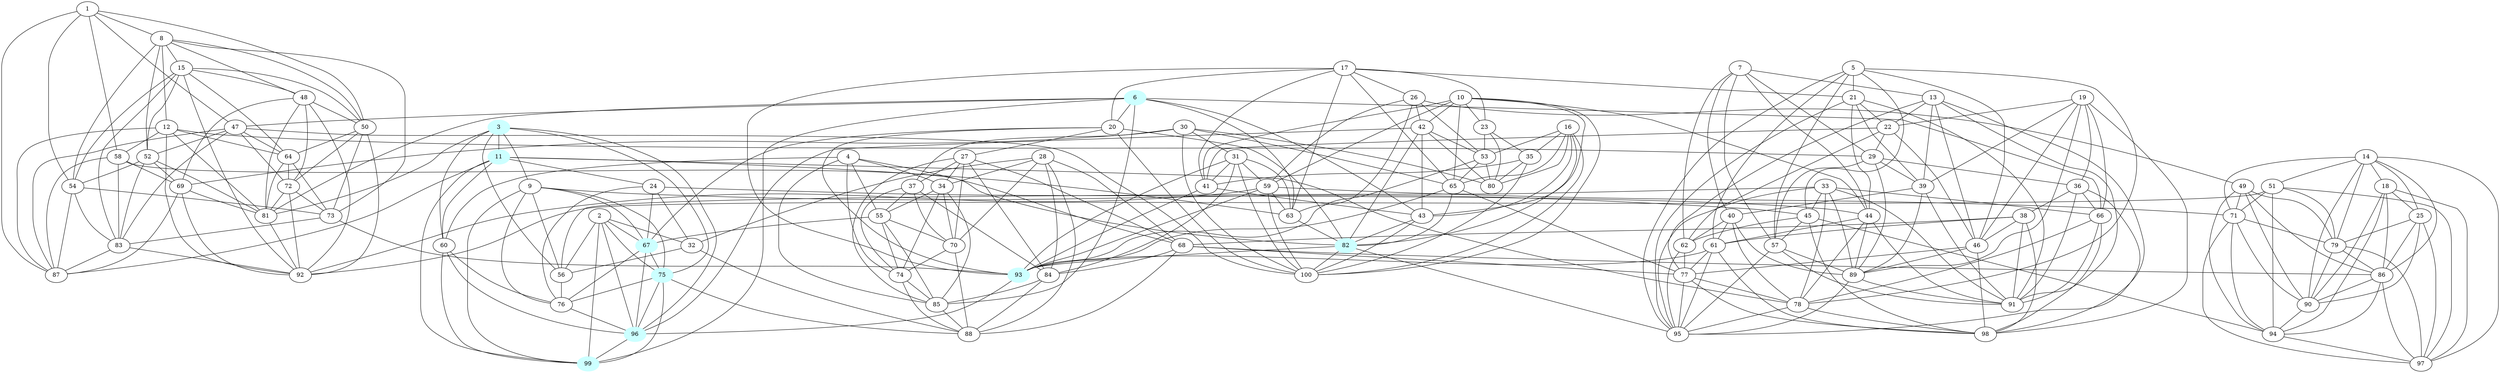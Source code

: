 graph G {
    3 [style=filled, color="#CCFFFF"];
    6 [style=filled, color="#CCFFFF"];
    11 [style=filled, color="#CCFFFF"];
    67 [style=filled, color="#CCFFFF"];
    75 [style=filled, color="#CCFFFF"];
    82 [style=filled, color="#CCFFFF"];
    93 [style=filled, color="#CCFFFF"];
    96 [style=filled, color="#CCFFFF"];
    99 [style=filled, color="#CCFFFF"];
    1 -- 8 [len= 4]
    1 -- 47 [len= 4]
    1 -- 50 [len= 4]
    1 -- 54 [len= 4]
    1 -- 58 [len= 4]
    1 -- 87 [len= 4]
    2 -- 32 [len= 4]
    2 -- 56 [len= 4]
    2 -- 67 [len= 4]
    2 -- 75 [len= 4]
    2 -- 96 [len= 4]
    2 -- 99 [len= 4]
    3 -- 9 [len= 4]
    3 -- 11 [len= 4]
    3 -- 56 [len= 4]
    3 -- 60 [len= 4]
    3 -- 75 [len= 4]
    3 -- 81 [len= 4]
    3 -- 96 [len= 4]
    4 -- 34 [len= 4]
    4 -- 55 [len= 4]
    4 -- 60 [len= 4]
    4 -- 68 [len= 4]
    4 -- 74 [len= 4]
    4 -- 85 [len= 4]
    5 -- 21 [len= 4]
    5 -- 45 [len= 4]
    5 -- 46 [len= 4]
    5 -- 57 [len= 4]
    5 -- 61 [len= 4]
    5 -- 78 [len= 4]
    5 -- 95 [len= 4]
    6 -- 20 [len= 4]
    6 -- 43 [len= 4]
    6 -- 47 [len= 4]
    6 -- 63 [len= 4]
    6 -- 66 [len= 4]
    6 -- 81 [len= 4]
    6 -- 85 [len= 4]
    6 -- 99 [len= 4]
    7 -- 13 [len= 4]
    7 -- 29 [len= 4]
    7 -- 40 [len= 4]
    7 -- 44 [len= 4]
    7 -- 57 [len= 4]
    7 -- 62 [len= 4]
    8 -- 12 [len= 4]
    8 -- 15 [len= 4]
    8 -- 48 [len= 4]
    8 -- 50 [len= 4]
    8 -- 52 [len= 4]
    8 -- 54 [len= 4]
    8 -- 73 [len= 4]
    9 -- 45 [len= 4]
    9 -- 56 [len= 4]
    9 -- 67 [len= 4]
    9 -- 75 [len= 4]
    9 -- 76 [len= 4]
    9 -- 99 [len= 4]
    10 -- 23 [len= 4]
    10 -- 41 [len= 4]
    10 -- 42 [len= 4]
    10 -- 43 [len= 4]
    10 -- 44 [len= 4]
    10 -- 59 [len= 4]
    10 -- 65 [len= 4]
    10 -- 100 [len= 4]
    11 -- 24 [len= 4]
    11 -- 60 [len= 4]
    11 -- 63 [len= 4]
    11 -- 78 [len= 4]
    11 -- 87 [len= 4]
    11 -- 99 [len= 4]
    12 -- 29 [len= 4]
    12 -- 58 [len= 4]
    12 -- 64 [len= 4]
    12 -- 81 [len= 4]
    12 -- 87 [len= 4]
    12 -- 92 [len= 4]
    13 -- 22 [len= 4]
    13 -- 39 [len= 4]
    13 -- 46 [len= 4]
    13 -- 77 [len= 4]
    13 -- 91 [len= 4]
    13 -- 98 [len= 4]
    14 -- 18 [len= 4]
    14 -- 25 [len= 4]
    14 -- 51 [len= 4]
    14 -- 71 [len= 4]
    14 -- 79 [len= 4]
    14 -- 86 [len= 4]
    14 -- 90 [len= 4]
    14 -- 97 [len= 4]
    15 -- 48 [len= 4]
    15 -- 50 [len= 4]
    15 -- 52 [len= 4]
    15 -- 54 [len= 4]
    15 -- 64 [len= 4]
    15 -- 83 [len= 4]
    15 -- 92 [len= 4]
    16 -- 35 [len= 4]
    16 -- 43 [len= 4]
    16 -- 53 [len= 4]
    16 -- 65 [len= 4]
    16 -- 80 [len= 4]
    16 -- 82 [len= 4]
    16 -- 100 [len= 4]
    17 -- 20 [len= 4]
    17 -- 21 [len= 4]
    17 -- 23 [len= 4]
    17 -- 26 [len= 4]
    17 -- 41 [len= 4]
    17 -- 63 [len= 4]
    17 -- 65 [len= 4]
    17 -- 93 [len= 4]
    18 -- 25 [len= 4]
    18 -- 86 [len= 4]
    18 -- 90 [len= 4]
    18 -- 94 [len= 4]
    18 -- 97 [len= 4]
    19 -- 22 [len= 4]
    19 -- 36 [len= 4]
    19 -- 39 [len= 4]
    19 -- 46 [len= 4]
    19 -- 66 [len= 4]
    19 -- 89 [len= 4]
    19 -- 98 [len= 4]
    20 -- 27 [len= 4]
    20 -- 67 [len= 4]
    20 -- 82 [len= 4]
    20 -- 93 [len= 4]
    20 -- 100 [len= 4]
    21 -- 22 [len= 4]
    21 -- 39 [len= 4]
    21 -- 44 [len= 4]
    21 -- 91 [len= 4]
    21 -- 95 [len= 4]
    22 -- 29 [len= 4]
    22 -- 41 [len= 4]
    22 -- 46 [len= 4]
    22 -- 62 [len= 4]
    23 -- 35 [len= 4]
    23 -- 53 [len= 4]
    23 -- 80 [len= 4]
    24 -- 32 [len= 4]
    24 -- 44 [len= 4]
    24 -- 67 [len= 4]
    24 -- 76 [len= 4]
    25 -- 79 [len= 4]
    25 -- 86 [len= 4]
    25 -- 90 [len= 4]
    25 -- 97 [len= 4]
    26 -- 42 [len= 4]
    26 -- 49 [len= 4]
    26 -- 53 [len= 4]
    26 -- 59 [len= 4]
    26 -- 63 [len= 4]
    27 -- 34 [len= 4]
    27 -- 37 [len= 4]
    27 -- 68 [len= 4]
    27 -- 70 [len= 4]
    27 -- 84 [len= 4]
    27 -- 85 [len= 4]
    28 -- 32 [len= 4]
    28 -- 34 [len= 4]
    28 -- 68 [len= 4]
    28 -- 70 [len= 4]
    28 -- 84 [len= 4]
    28 -- 88 [len= 4]
    29 -- 36 [len= 4]
    29 -- 39 [len= 4]
    29 -- 57 [len= 4]
    29 -- 89 [len= 4]
    30 -- 31 [len= 4]
    30 -- 37 [len= 4]
    30 -- 65 [len= 4]
    30 -- 69 [len= 4]
    30 -- 80 [len= 4]
    30 -- 100 [len= 4]
    31 -- 41 [len= 4]
    31 -- 59 [len= 4]
    31 -- 63 [len= 4]
    31 -- 84 [len= 4]
    31 -- 93 [len= 4]
    31 -- 100 [len= 4]
    32 -- 56 [len= 4]
    32 -- 88 [len= 4]
    33 -- 45 [len= 4]
    33 -- 56 [len= 4]
    33 -- 66 [len= 4]
    33 -- 78 [len= 4]
    33 -- 89 [len= 4]
    33 -- 91 [len= 4]
    33 -- 95 [len= 4]
    34 -- 55 [len= 4]
    34 -- 70 [len= 4]
    34 -- 74 [len= 4]
    34 -- 85 [len= 4]
    35 -- 41 [len= 4]
    35 -- 80 [len= 4]
    35 -- 100 [len= 4]
    36 -- 38 [len= 4]
    36 -- 66 [len= 4]
    36 -- 91 [len= 4]
    36 -- 95 [len= 4]
    37 -- 55 [len= 4]
    37 -- 70 [len= 4]
    37 -- 74 [len= 4]
    37 -- 84 [len= 4]
    38 -- 46 [len= 4]
    38 -- 61 [len= 4]
    38 -- 68 [len= 4]
    38 -- 91 [len= 4]
    38 -- 98 [len= 4]
    39 -- 40 [len= 4]
    39 -- 89 [len= 4]
    39 -- 91 [len= 4]
    40 -- 61 [len= 4]
    40 -- 62 [len= 4]
    40 -- 78 [len= 4]
    40 -- 89 [len= 4]
    41 -- 43 [len= 4]
    41 -- 93 [len= 4]
    42 -- 43 [len= 4]
    42 -- 53 [len= 4]
    42 -- 80 [len= 4]
    42 -- 82 [len= 4]
    42 -- 96 [len= 4]
    43 -- 82 [len= 4]
    43 -- 100 [len= 4]
    44 -- 61 [len= 4]
    44 -- 78 [len= 4]
    44 -- 89 [len= 4]
    44 -- 91 [len= 4]
    45 -- 57 [len= 4]
    45 -- 62 [len= 4]
    45 -- 94 [len= 4]
    45 -- 98 [len= 4]
    46 -- 77 [len= 4]
    46 -- 89 [len= 4]
    46 -- 98 [len= 4]
    47 -- 52 [len= 4]
    47 -- 64 [len= 4]
    47 -- 72 [len= 4]
    47 -- 83 [len= 4]
    47 -- 87 [len= 4]
    47 -- 100 [len= 4]
    48 -- 50 [len= 4]
    48 -- 69 [len= 4]
    48 -- 72 [len= 4]
    48 -- 81 [len= 4]
    48 -- 92 [len= 4]
    49 -- 71 [len= 4]
    49 -- 79 [len= 4]
    49 -- 86 [len= 4]
    49 -- 90 [len= 4]
    49 -- 94 [len= 4]
    50 -- 64 [len= 4]
    50 -- 72 [len= 4]
    50 -- 73 [len= 4]
    50 -- 92 [len= 4]
    51 -- 71 [len= 4]
    51 -- 79 [len= 4]
    51 -- 92 [len= 4]
    51 -- 94 [len= 4]
    51 -- 97 [len= 4]
    52 -- 54 [len= 4]
    52 -- 69 [len= 4]
    52 -- 81 [len= 4]
    52 -- 83 [len= 4]
    53 -- 65 [len= 4]
    53 -- 80 [len= 4]
    53 -- 93 [len= 4]
    54 -- 73 [len= 4]
    54 -- 83 [len= 4]
    54 -- 87 [len= 4]
    55 -- 67 [len= 4]
    55 -- 70 [len= 4]
    55 -- 74 [len= 4]
    55 -- 85 [len= 4]
    56 -- 76 [len= 4]
    57 -- 89 [len= 4]
    57 -- 91 [len= 4]
    57 -- 95 [len= 4]
    58 -- 69 [len= 4]
    58 -- 82 [len= 4]
    58 -- 83 [len= 4]
    58 -- 87 [len= 4]
    59 -- 63 [len= 4]
    59 -- 71 [len= 4]
    59 -- 92 [len= 4]
    59 -- 93 [len= 4]
    59 -- 100 [len= 4]
    60 -- 76 [len= 4]
    60 -- 96 [len= 4]
    60 -- 99 [len= 4]
    61 -- 77 [len= 4]
    61 -- 93 [len= 4]
    61 -- 95 [len= 4]
    61 -- 98 [len= 4]
    62 -- 77 [len= 4]
    62 -- 95 [len= 4]
    63 -- 82 [len= 4]
    64 -- 72 [len= 4]
    64 -- 73 [len= 4]
    64 -- 81 [len= 4]
    65 -- 77 [len= 4]
    65 -- 82 [len= 4]
    65 -- 93 [len= 4]
    66 -- 78 [len= 4]
    66 -- 91 [len= 4]
    66 -- 98 [len= 4]
    67 -- 75 [len= 4]
    67 -- 76 [len= 4]
    67 -- 96 [len= 4]
    68 -- 77 [len= 4]
    68 -- 84 [len= 4]
    68 -- 86 [len= 4]
    68 -- 88 [len= 4]
    69 -- 81 [len= 4]
    69 -- 87 [len= 4]
    69 -- 92 [len= 4]
    70 -- 74 [len= 4]
    70 -- 88 [len= 4]
    71 -- 79 [len= 4]
    71 -- 90 [len= 4]
    71 -- 94 [len= 4]
    71 -- 97 [len= 4]
    72 -- 73 [len= 4]
    72 -- 81 [len= 4]
    72 -- 92 [len= 4]
    73 -- 83 [len= 4]
    73 -- 93 [len= 4]
    74 -- 85 [len= 4]
    74 -- 88 [len= 4]
    75 -- 76 [len= 4]
    75 -- 88 [len= 4]
    75 -- 96 [len= 4]
    75 -- 99 [len= 4]
    76 -- 96 [len= 4]
    77 -- 78 [len= 4]
    77 -- 95 [len= 4]
    77 -- 98 [len= 4]
    78 -- 95 [len= 4]
    78 -- 98 [len= 4]
    79 -- 86 [len= 4]
    79 -- 90 [len= 4]
    79 -- 97 [len= 4]
    81 -- 92 [len= 4]
    82 -- 93 [len= 4]
    82 -- 95 [len= 4]
    82 -- 100 [len= 4]
    83 -- 87 [len= 4]
    83 -- 92 [len= 4]
    84 -- 85 [len= 4]
    84 -- 88 [len= 4]
    85 -- 88 [len= 4]
    86 -- 90 [len= 4]
    86 -- 94 [len= 4]
    86 -- 97 [len= 4]
    89 -- 91 [len= 4]
    89 -- 95 [len= 4]
    90 -- 94 [len= 4]
    93 -- 96 [len= 4]
    94 -- 97 [len= 4]
    96 -- 99 [len= 4]
}
